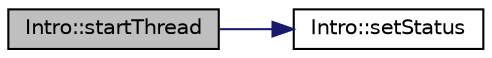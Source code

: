 digraph "Intro::startThread"
{
  edge [fontname="Helvetica",fontsize="10",labelfontname="Helvetica",labelfontsize="10"];
  node [fontname="Helvetica",fontsize="10",shape=record];
  rankdir="LR";
  Node63 [label="Intro::startThread",height=0.2,width=0.4,color="black", fillcolor="grey75", style="filled", fontcolor="black"];
  Node63 -> Node64 [color="midnightblue",fontsize="10",style="solid",fontname="Helvetica"];
  Node64 [label="Intro::setStatus",height=0.2,width=0.4,color="black", fillcolor="white", style="filled",URL="$class_intro.html#a07d9b3b639deb51f1c7b1a9cedf09840"];
}
